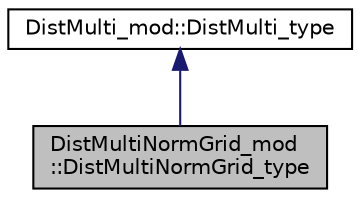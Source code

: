 digraph "DistMultiNormGrid_mod::DistMultiNormGrid_type"
{
 // LATEX_PDF_SIZE
  edge [fontname="Helvetica",fontsize="10",labelfontname="Helvetica",labelfontsize="10"];
  node [fontname="Helvetica",fontsize="10",shape=record];
  Node1 [label="DistMultiNormGrid_mod\l::DistMultiNormGrid_type",height=0.2,width=0.4,color="black", fillcolor="grey75", style="filled", fontcolor="black",tooltip="This is the class for generating instances of grid-like Multivariate Normal Distribution mixtures."];
  Node2 -> Node1 [dir="back",color="midnightblue",fontsize="10",style="solid",fontname="Helvetica"];
  Node2 [label="DistMulti_mod::DistMulti_type",height=0.2,width=0.4,color="black", fillcolor="white", style="filled",URL="$structDistMulti__mod_1_1DistMulti__type.html",tooltip="This is the abstract base type for multivariate distributions."];
}
